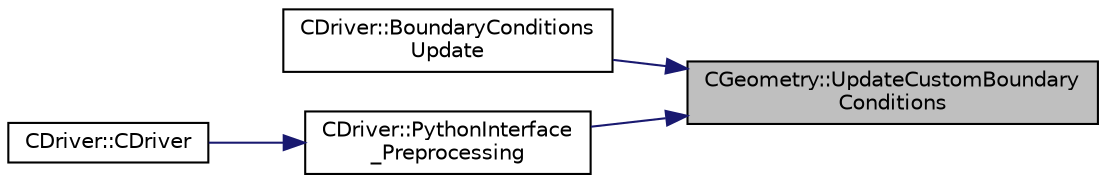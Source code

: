 digraph "CGeometry::UpdateCustomBoundaryConditions"
{
 // LATEX_PDF_SIZE
  edge [fontname="Helvetica",fontsize="10",labelfontname="Helvetica",labelfontsize="10"];
  node [fontname="Helvetica",fontsize="10",shape=record];
  rankdir="RL";
  Node1 [label="CGeometry::UpdateCustomBoundary\lConditions",height=0.2,width=0.4,color="black", fillcolor="grey75", style="filled", fontcolor="black",tooltip="Update the multi-grid structure for the customized boundary conditions."];
  Node1 -> Node2 [dir="back",color="midnightblue",fontsize="10",style="solid",fontname="Helvetica"];
  Node2 [label="CDriver::BoundaryConditions\lUpdate",height=0.2,width=0.4,color="black", fillcolor="white", style="filled",URL="$classCDriver.html#a77b0a53f8b2462e44d5e34299e3ef1c6",tooltip="Process the boundary conditions and update the multigrid structure."];
  Node1 -> Node3 [dir="back",color="midnightblue",fontsize="10",style="solid",fontname="Helvetica"];
  Node3 [label="CDriver::PythonInterface\l_Preprocessing",height=0.2,width=0.4,color="black", fillcolor="white", style="filled",URL="$classCDriver.html#aff17f90d1f041cac6ddaf9d3f7450dbe",tooltip="Initialize Python interface functionalities."];
  Node3 -> Node4 [dir="back",color="midnightblue",fontsize="10",style="solid",fontname="Helvetica"];
  Node4 [label="CDriver::CDriver",height=0.2,width=0.4,color="black", fillcolor="white", style="filled",URL="$classCDriver.html#a3fca4a013a6efa9bbb38fe78a86b5f3d",tooltip="Constructor of the class."];
}
